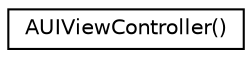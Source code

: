digraph "Graphical Class Hierarchy"
{
 // LATEX_PDF_SIZE
  edge [fontname="Helvetica",fontsize="10",labelfontname="Helvetica",labelfontsize="10"];
  node [fontname="Helvetica",fontsize="10",shape=record];
  rankdir="LR";
  Node0 [label="AUIViewController()",height=0.2,width=0.4,color="black", fillcolor="white", style="filled",URL="$categoryAUIViewController_07_08.html",tooltip=" "];
}

